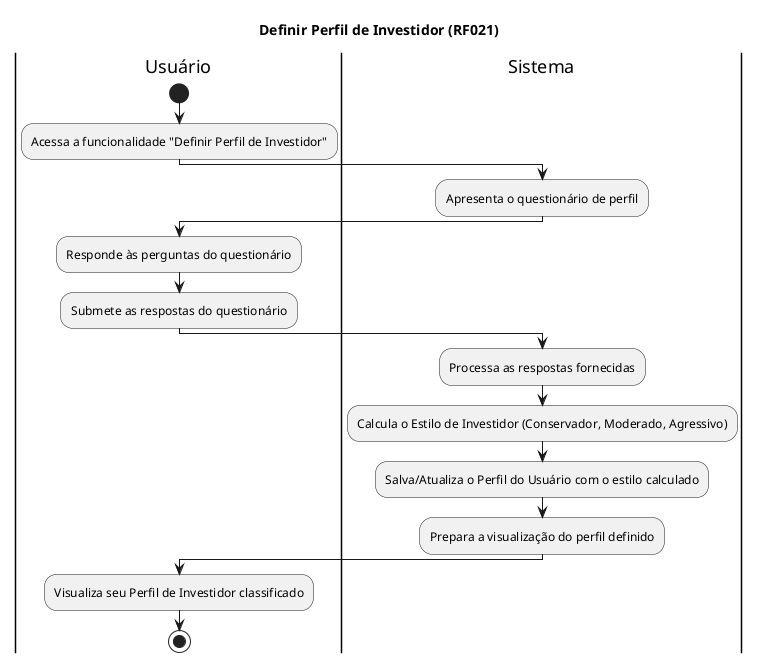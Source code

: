 @startuml

title Definir Perfil de Investidor (RF021)

|Usuário|
start
:Acessa a funcionalidade "Definir Perfil de Investidor";
|Sistema|
:Apresenta o questionário de perfil;
|Usuário|
:Responde às perguntas do questionário;
:Submete as respostas do questionário;
|Sistema|
:Processa as respostas fornecidas;
:Calcula o Estilo de Investidor (Conservador, Moderado, Agressivo);
:Salva/Atualiza o Perfil do Usuário com o estilo calculado;
:Prepara a visualização do perfil definido;
|Usuário|
:Visualiza seu Perfil de Investidor classificado;
stop

@enduml